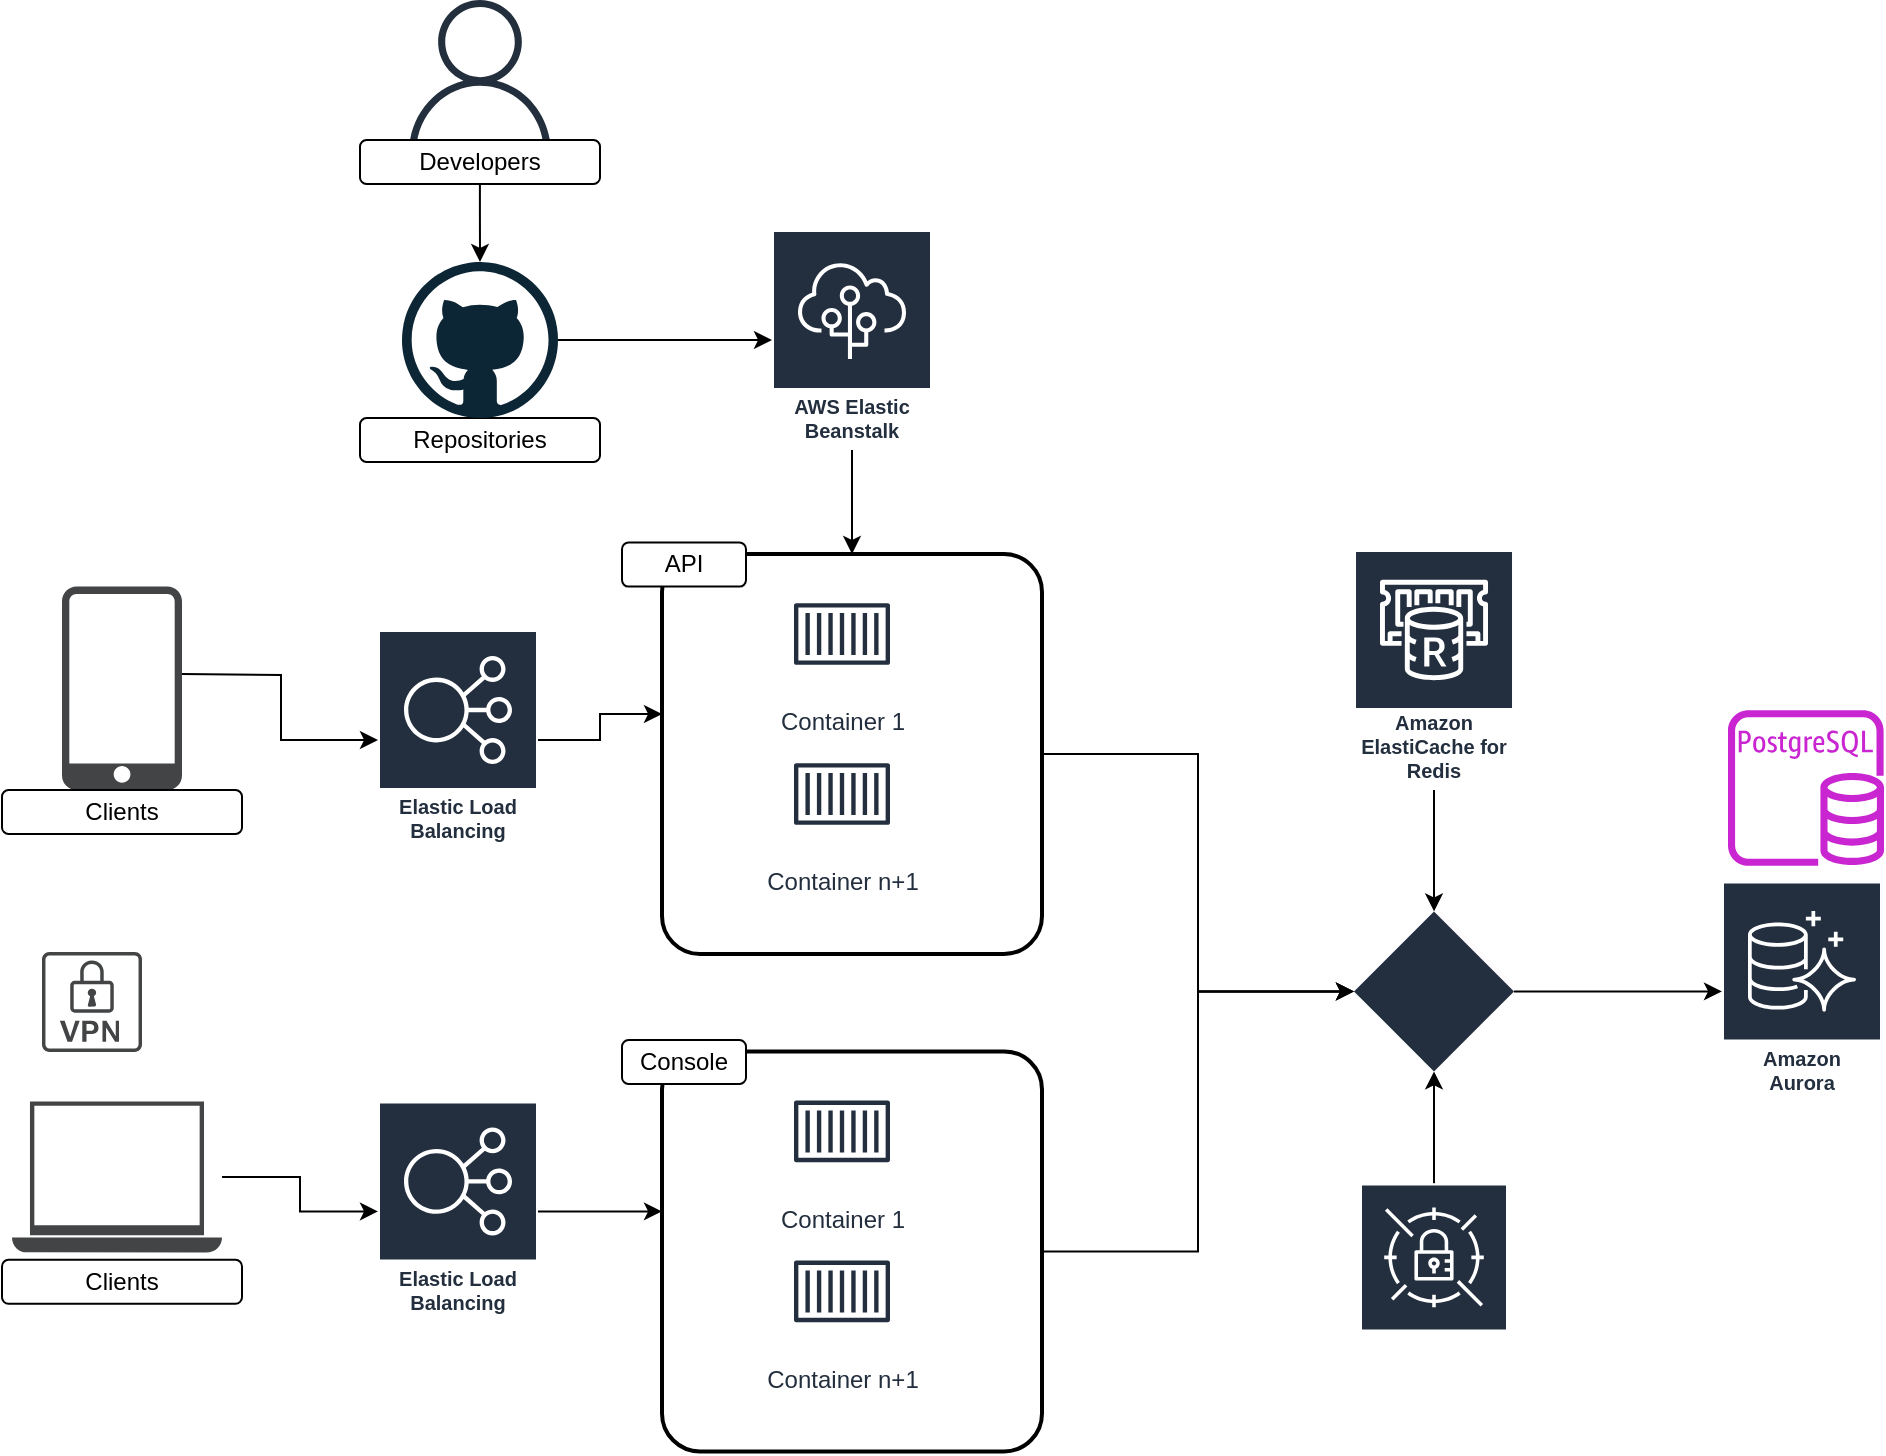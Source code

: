 <mxfile version="26.0.14">
  <diagram id="Ht1M8jgEwFfnCIfOTk4-" name="Page-1">
    <mxGraphModel dx="1578" dy="1058" grid="1" gridSize="10" guides="1" tooltips="1" connect="1" arrows="1" fold="1" page="1" pageScale="1" pageWidth="1169" pageHeight="827" math="0" shadow="0">
      <root>
        <mxCell id="0" />
        <mxCell id="1" parent="0" />
        <mxCell id="dUggy9YAXrd2Rz0z9RZD-44" value="&lt;div&gt;Repositories&lt;/div&gt;" style="rounded=1;whiteSpace=wrap;html=1;" vertex="1" parent="1">
          <mxGeometry x="359" y="229" width="120" height="22" as="geometry" />
        </mxCell>
        <mxCell id="dUggy9YAXrd2Rz0z9RZD-41" style="edgeStyle=orthogonalEdgeStyle;rounded=0;orthogonalLoop=1;jettySize=auto;html=1;" edge="1" parent="1" source="dUggy9YAXrd2Rz0z9RZD-37" target="dUggy9YAXrd2Rz0z9RZD-29">
          <mxGeometry relative="1" as="geometry" />
        </mxCell>
        <mxCell id="dUggy9YAXrd2Rz0z9RZD-103" value="" style="edgeStyle=orthogonalEdgeStyle;rounded=0;orthogonalLoop=1;jettySize=auto;html=1;" edge="1" parent="1" source="dUggy9YAXrd2Rz0z9RZD-37" target="dUggy9YAXrd2Rz0z9RZD-29">
          <mxGeometry relative="1" as="geometry" />
        </mxCell>
        <mxCell id="dUggy9YAXrd2Rz0z9RZD-37" value="" style="rounded=1;arcSize=10;dashed=0;fillColor=none;gradientColor=none;strokeWidth=2;" vertex="1" parent="1">
          <mxGeometry x="510" y="297" width="190" height="200" as="geometry" />
        </mxCell>
        <mxCell id="dUggy9YAXrd2Rz0z9RZD-18" style="edgeStyle=orthogonalEdgeStyle;rounded=0;orthogonalLoop=1;jettySize=auto;html=1;entryX=0;entryY=0.4;entryDx=0;entryDy=0;entryPerimeter=0;" edge="1" parent="1" source="dUggy9YAXrd2Rz0z9RZD-9" target="dUggy9YAXrd2Rz0z9RZD-37">
          <mxGeometry relative="1" as="geometry">
            <mxPoint x="555.179" y="376" as="targetPoint" />
          </mxGeometry>
        </mxCell>
        <mxCell id="dUggy9YAXrd2Rz0z9RZD-9" value="Elastic Load Balancing" style="sketch=0;outlineConnect=0;fontColor=#232F3E;gradientColor=none;strokeColor=#ffffff;fillColor=#232F3E;dashed=0;verticalLabelPosition=middle;verticalAlign=bottom;align=center;html=1;whiteSpace=wrap;fontSize=10;fontStyle=1;spacing=3;shape=mxgraph.aws4.productIcon;prIcon=mxgraph.aws4.elastic_load_balancing;" vertex="1" parent="1">
          <mxGeometry x="368" y="335" width="80" height="110" as="geometry" />
        </mxCell>
        <mxCell id="dUggy9YAXrd2Rz0z9RZD-42" style="edgeStyle=orthogonalEdgeStyle;rounded=0;orthogonalLoop=1;jettySize=auto;html=1;" edge="1" parent="1" target="dUggy9YAXrd2Rz0z9RZD-9">
          <mxGeometry relative="1" as="geometry">
            <mxPoint x="270" y="357" as="sourcePoint" />
          </mxGeometry>
        </mxCell>
        <mxCell id="dUggy9YAXrd2Rz0z9RZD-57" style="edgeStyle=orthogonalEdgeStyle;rounded=0;orthogonalLoop=1;jettySize=auto;html=1;" edge="1" parent="1" source="dUggy9YAXrd2Rz0z9RZD-13" target="dUggy9YAXrd2Rz0z9RZD-55">
          <mxGeometry relative="1" as="geometry" />
        </mxCell>
        <mxCell id="dUggy9YAXrd2Rz0z9RZD-13" value="" style="sketch=0;outlineConnect=0;fontColor=#232F3E;fillColor=#232F3E;strokeColor=#ffffff;dashed=0;verticalLabelPosition=bottom;verticalAlign=top;align=center;html=1;fontSize=12;fontStyle=0;aspect=fixed;shape=mxgraph.weblogos.github;resIcon=mxgraph.aws4.ecr;gradientColor=none;labelPosition=center;" vertex="1" parent="1">
          <mxGeometry x="380" y="151" width="78" height="78" as="geometry" />
        </mxCell>
        <mxCell id="dUggy9YAXrd2Rz0z9RZD-31" style="edgeStyle=orthogonalEdgeStyle;rounded=0;orthogonalLoop=1;jettySize=auto;html=1;entryX=0.5;entryY=1;entryDx=0;entryDy=0;" edge="1" parent="1" source="dUggy9YAXrd2Rz0z9RZD-16" target="dUggy9YAXrd2Rz0z9RZD-29">
          <mxGeometry relative="1" as="geometry" />
        </mxCell>
        <mxCell id="dUggy9YAXrd2Rz0z9RZD-16" value="" style="sketch=0;outlineConnect=0;fontColor=#232F3E;fillColor=#232F3E;strokeColor=#ffffff;dashed=0;verticalLabelPosition=middle;verticalAlign=bottom;align=center;html=1;fontSize=10;fontStyle=1;aspect=fixed;shape=mxgraph.aws4.productIcon;resIcon=mxgraph.aws4.secrets_manager;gradientColor=none;whiteSpace=wrap;spacing=3;prIcon=mxgraph.aws4.secrets_manager;" vertex="1" parent="1">
          <mxGeometry x="859" y="611.69" width="74" height="74" as="geometry" />
        </mxCell>
        <mxCell id="dUggy9YAXrd2Rz0z9RZD-34" style="edgeStyle=orthogonalEdgeStyle;rounded=0;orthogonalLoop=1;jettySize=auto;html=1;entryX=0.5;entryY=0;entryDx=0;entryDy=0;" edge="1" parent="1" source="dUggy9YAXrd2Rz0z9RZD-51" target="dUggy9YAXrd2Rz0z9RZD-29">
          <mxGeometry relative="1" as="geometry">
            <mxPoint x="810" y="257" as="sourcePoint" />
          </mxGeometry>
        </mxCell>
        <mxCell id="dUggy9YAXrd2Rz0z9RZD-104" style="edgeStyle=orthogonalEdgeStyle;rounded=0;orthogonalLoop=1;jettySize=auto;html=1;exitX=1;exitY=0.5;exitDx=0;exitDy=0;" edge="1" parent="1" source="dUggy9YAXrd2Rz0z9RZD-29" target="dUggy9YAXrd2Rz0z9RZD-50">
          <mxGeometry relative="1" as="geometry" />
        </mxCell>
        <mxCell id="dUggy9YAXrd2Rz0z9RZD-29" value="" style="rhombus;whiteSpace=wrap;html=1;verticalAlign=top;fillColor=#232F3E;strokeColor=none;fontColor=#232F3E;sketch=0;gradientColor=none;dashed=0;fontStyle=0;pointerEvents=1;" vertex="1" parent="1">
          <mxGeometry x="856.005" y="475.69" width="80" height="80" as="geometry" />
        </mxCell>
        <mxCell id="dUggy9YAXrd2Rz0z9RZD-36" value="Container 1" style="sketch=0;outlineConnect=0;fontColor=#232F3E;gradientColor=none;strokeColor=#232F3E;fillColor=#ffffff;dashed=0;verticalLabelPosition=bottom;verticalAlign=top;align=center;html=1;fontSize=12;fontStyle=0;aspect=fixed;shape=mxgraph.aws4.resourceIcon;resIcon=mxgraph.aws4.container_1;" vertex="1" parent="1">
          <mxGeometry x="570" y="307" width="60" height="60" as="geometry" />
        </mxCell>
        <mxCell id="dUggy9YAXrd2Rz0z9RZD-40" value="&lt;div&gt;Container n+1&lt;/div&gt;" style="sketch=0;outlineConnect=0;fontColor=#232F3E;gradientColor=none;strokeColor=#232F3E;fillColor=#ffffff;dashed=0;verticalLabelPosition=bottom;verticalAlign=top;align=center;html=1;fontSize=12;fontStyle=0;aspect=fixed;shape=mxgraph.aws4.resourceIcon;resIcon=mxgraph.aws4.container_1;" vertex="1" parent="1">
          <mxGeometry x="570" y="387" width="60" height="60" as="geometry" />
        </mxCell>
        <mxCell id="dUggy9YAXrd2Rz0z9RZD-50" value="Amazon&#xa;Aurora" style="sketch=0;outlineConnect=0;fontColor=#232F3E;gradientColor=none;strokeColor=#ffffff;fillColor=#232F3E;dashed=0;verticalLabelPosition=middle;verticalAlign=bottom;align=center;html=1;whiteSpace=wrap;fontSize=10;fontStyle=1;spacing=3;shape=mxgraph.aws4.productIcon;prIcon=mxgraph.aws4.aurora;" vertex="1" parent="1">
          <mxGeometry x="1040" y="460.69" width="80" height="110" as="geometry" />
        </mxCell>
        <mxCell id="dUggy9YAXrd2Rz0z9RZD-51" value="Amazon ElastiCache for Redis" style="sketch=0;outlineConnect=0;fontColor=#232F3E;gradientColor=none;strokeColor=#ffffff;fillColor=#232F3E;dashed=0;verticalLabelPosition=middle;verticalAlign=bottom;align=center;html=1;whiteSpace=wrap;fontSize=10;fontStyle=1;spacing=3;shape=mxgraph.aws4.productIcon;prIcon=mxgraph.aws4.elasticache_for_redis;" vertex="1" parent="1">
          <mxGeometry x="856.01" y="295" width="80" height="120" as="geometry" />
        </mxCell>
        <mxCell id="dUggy9YAXrd2Rz0z9RZD-52" value="" style="sketch=0;pointerEvents=1;shadow=0;dashed=0;html=1;strokeColor=none;fillColor=#434445;aspect=fixed;labelPosition=center;verticalLabelPosition=bottom;verticalAlign=top;align=center;outlineConnect=0;shape=mxgraph.vvd.phone;" vertex="1" parent="1">
          <mxGeometry x="210" y="313.31" width="60" height="101.69" as="geometry" />
        </mxCell>
        <mxCell id="dUggy9YAXrd2Rz0z9RZD-54" style="edgeStyle=orthogonalEdgeStyle;rounded=0;orthogonalLoop=1;jettySize=auto;html=1;" edge="1" parent="1" source="dUggy9YAXrd2Rz0z9RZD-53" target="dUggy9YAXrd2Rz0z9RZD-13">
          <mxGeometry relative="1" as="geometry" />
        </mxCell>
        <mxCell id="dUggy9YAXrd2Rz0z9RZD-53" value="" style="sketch=0;outlineConnect=0;fontColor=#232F3E;gradientColor=none;fillColor=#232F3D;strokeColor=none;dashed=0;verticalLabelPosition=bottom;verticalAlign=top;align=center;html=1;fontSize=12;fontStyle=0;aspect=fixed;pointerEvents=1;shape=mxgraph.aws4.user;" vertex="1" parent="1">
          <mxGeometry x="380" y="20" width="78" height="78" as="geometry" />
        </mxCell>
        <mxCell id="dUggy9YAXrd2Rz0z9RZD-56" style="edgeStyle=orthogonalEdgeStyle;rounded=0;orthogonalLoop=1;jettySize=auto;html=1;entryX=0.5;entryY=0;entryDx=0;entryDy=0;" edge="1" parent="1" source="dUggy9YAXrd2Rz0z9RZD-55" target="dUggy9YAXrd2Rz0z9RZD-37">
          <mxGeometry relative="1" as="geometry" />
        </mxCell>
        <mxCell id="dUggy9YAXrd2Rz0z9RZD-55" value="AWS Elastic Beanstalk" style="sketch=0;outlineConnect=0;fontColor=#232F3E;gradientColor=none;strokeColor=#ffffff;fillColor=#232F3E;dashed=0;verticalLabelPosition=middle;verticalAlign=bottom;align=center;html=1;whiteSpace=wrap;fontSize=10;fontStyle=1;spacing=3;shape=mxgraph.aws4.productIcon;prIcon=mxgraph.aws4.elastic_beanstalk;" vertex="1" parent="1">
          <mxGeometry x="565" y="135" width="80" height="110" as="geometry" />
        </mxCell>
        <mxCell id="dUggy9YAXrd2Rz0z9RZD-58" value="&lt;div&gt;Developers&lt;/div&gt;" style="rounded=1;whiteSpace=wrap;html=1;" vertex="1" parent="1">
          <mxGeometry x="359" y="90" width="120" height="22" as="geometry" />
        </mxCell>
        <mxCell id="dUggy9YAXrd2Rz0z9RZD-59" value="Clients" style="rounded=1;whiteSpace=wrap;html=1;" vertex="1" parent="1">
          <mxGeometry x="180" y="415" width="120" height="22" as="geometry" />
        </mxCell>
        <mxCell id="dUggy9YAXrd2Rz0z9RZD-106" style="edgeStyle=orthogonalEdgeStyle;rounded=0;orthogonalLoop=1;jettySize=auto;html=1;" edge="1" parent="1" source="dUggy9YAXrd2Rz0z9RZD-60" target="dUggy9YAXrd2Rz0z9RZD-79">
          <mxGeometry relative="1" as="geometry" />
        </mxCell>
        <mxCell id="dUggy9YAXrd2Rz0z9RZD-60" value="" style="sketch=0;pointerEvents=1;shadow=0;dashed=0;html=1;strokeColor=none;fillColor=#434445;aspect=fixed;labelPosition=center;verticalLabelPosition=bottom;verticalAlign=top;align=center;outlineConnect=0;shape=mxgraph.vvd.laptop;" vertex="1" parent="1">
          <mxGeometry x="185" y="570.69" width="105" height="75.6" as="geometry" />
        </mxCell>
        <mxCell id="dUggy9YAXrd2Rz0z9RZD-62" value="API" style="rounded=1;whiteSpace=wrap;html=1;" vertex="1" parent="1">
          <mxGeometry x="490" y="291.31" width="62" height="22" as="geometry" />
        </mxCell>
        <mxCell id="dUggy9YAXrd2Rz0z9RZD-74" value="" style="edgeStyle=orthogonalEdgeStyle;rounded=0;orthogonalLoop=1;jettySize=auto;html=1;" edge="1" parent="1" target="dUggy9YAXrd2Rz0z9RZD-73">
          <mxGeometry relative="1" as="geometry">
            <mxPoint x="1060" y="285" as="sourcePoint" />
          </mxGeometry>
        </mxCell>
        <mxCell id="dUggy9YAXrd2Rz0z9RZD-76" style="edgeStyle=orthogonalEdgeStyle;rounded=0;orthogonalLoop=1;jettySize=auto;html=1;entryX=0;entryY=0.5;entryDx=0;entryDy=0;" edge="1" parent="1" source="dUggy9YAXrd2Rz0z9RZD-77" target="dUggy9YAXrd2Rz0z9RZD-29">
          <mxGeometry relative="1" as="geometry">
            <mxPoint x="770.082" y="623.767" as="targetPoint" />
          </mxGeometry>
        </mxCell>
        <mxCell id="dUggy9YAXrd2Rz0z9RZD-77" value="" style="rounded=1;arcSize=10;dashed=0;fillColor=none;gradientColor=none;strokeWidth=2;" vertex="1" parent="1">
          <mxGeometry x="510" y="545.69" width="190" height="200" as="geometry" />
        </mxCell>
        <mxCell id="dUggy9YAXrd2Rz0z9RZD-78" style="edgeStyle=orthogonalEdgeStyle;rounded=0;orthogonalLoop=1;jettySize=auto;html=1;entryX=0;entryY=0.4;entryDx=0;entryDy=0;entryPerimeter=0;" edge="1" parent="1" source="dUggy9YAXrd2Rz0z9RZD-79" target="dUggy9YAXrd2Rz0z9RZD-77">
          <mxGeometry relative="1" as="geometry">
            <mxPoint x="555.179" y="624.69" as="targetPoint" />
          </mxGeometry>
        </mxCell>
        <mxCell id="dUggy9YAXrd2Rz0z9RZD-79" value="Elastic Load Balancing" style="sketch=0;outlineConnect=0;fontColor=#232F3E;gradientColor=none;strokeColor=#ffffff;fillColor=#232F3E;dashed=0;verticalLabelPosition=middle;verticalAlign=bottom;align=center;html=1;whiteSpace=wrap;fontSize=10;fontStyle=1;spacing=3;shape=mxgraph.aws4.productIcon;prIcon=mxgraph.aws4.elastic_load_balancing;" vertex="1" parent="1">
          <mxGeometry x="368" y="570.69" width="80" height="110" as="geometry" />
        </mxCell>
        <mxCell id="dUggy9YAXrd2Rz0z9RZD-88" value="Container 1" style="sketch=0;outlineConnect=0;fontColor=#232F3E;gradientColor=none;strokeColor=#232F3E;fillColor=#ffffff;dashed=0;verticalLabelPosition=bottom;verticalAlign=top;align=center;html=1;fontSize=12;fontStyle=0;aspect=fixed;shape=mxgraph.aws4.resourceIcon;resIcon=mxgraph.aws4.container_1;" vertex="1" parent="1">
          <mxGeometry x="570" y="555.69" width="60" height="60" as="geometry" />
        </mxCell>
        <mxCell id="dUggy9YAXrd2Rz0z9RZD-89" value="&lt;div&gt;Container n+1&lt;/div&gt;" style="sketch=0;outlineConnect=0;fontColor=#232F3E;gradientColor=none;strokeColor=#232F3E;fillColor=#ffffff;dashed=0;verticalLabelPosition=bottom;verticalAlign=top;align=center;html=1;fontSize=12;fontStyle=0;aspect=fixed;shape=mxgraph.aws4.resourceIcon;resIcon=mxgraph.aws4.container_1;" vertex="1" parent="1">
          <mxGeometry x="570" y="635.69" width="60" height="60" as="geometry" />
        </mxCell>
        <mxCell id="dUggy9YAXrd2Rz0z9RZD-99" value="Clients" style="rounded=1;whiteSpace=wrap;html=1;" vertex="1" parent="1">
          <mxGeometry x="180" y="649.89" width="120" height="22" as="geometry" />
        </mxCell>
        <mxCell id="dUggy9YAXrd2Rz0z9RZD-100" value="Console" style="rounded=1;whiteSpace=wrap;html=1;" vertex="1" parent="1">
          <mxGeometry x="490" y="540" width="62" height="22" as="geometry" />
        </mxCell>
        <mxCell id="dUggy9YAXrd2Rz0z9RZD-107" value="" style="sketch=0;pointerEvents=1;shadow=0;dashed=0;html=1;strokeColor=none;fillColor=#434445;aspect=fixed;labelPosition=center;verticalLabelPosition=bottom;verticalAlign=top;align=center;outlineConnect=0;shape=mxgraph.vvd.vpn;" vertex="1" parent="1">
          <mxGeometry x="200" y="496" width="50" height="50" as="geometry" />
        </mxCell>
        <mxCell id="dUggy9YAXrd2Rz0z9RZD-108" value="" style="sketch=0;outlineConnect=0;fontColor=#232F3E;gradientColor=none;fillColor=#C925D1;strokeColor=none;dashed=0;verticalLabelPosition=bottom;verticalAlign=top;align=center;html=1;fontSize=12;fontStyle=0;aspect=fixed;pointerEvents=1;shape=mxgraph.aws4.rds_postgresql_instance;" vertex="1" parent="1">
          <mxGeometry x="1043" y="375" width="78" height="78" as="geometry" />
        </mxCell>
      </root>
    </mxGraphModel>
  </diagram>
</mxfile>
